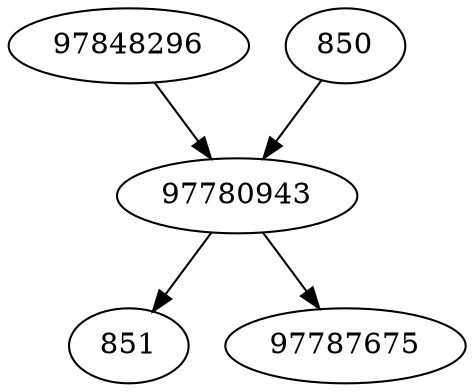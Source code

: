 strict digraph  {
97848296;
97780943;
850;
851;
97787675;
97848296 -> 97780943;
97780943 -> 851;
97780943 -> 97787675;
850 -> 97780943;
}

